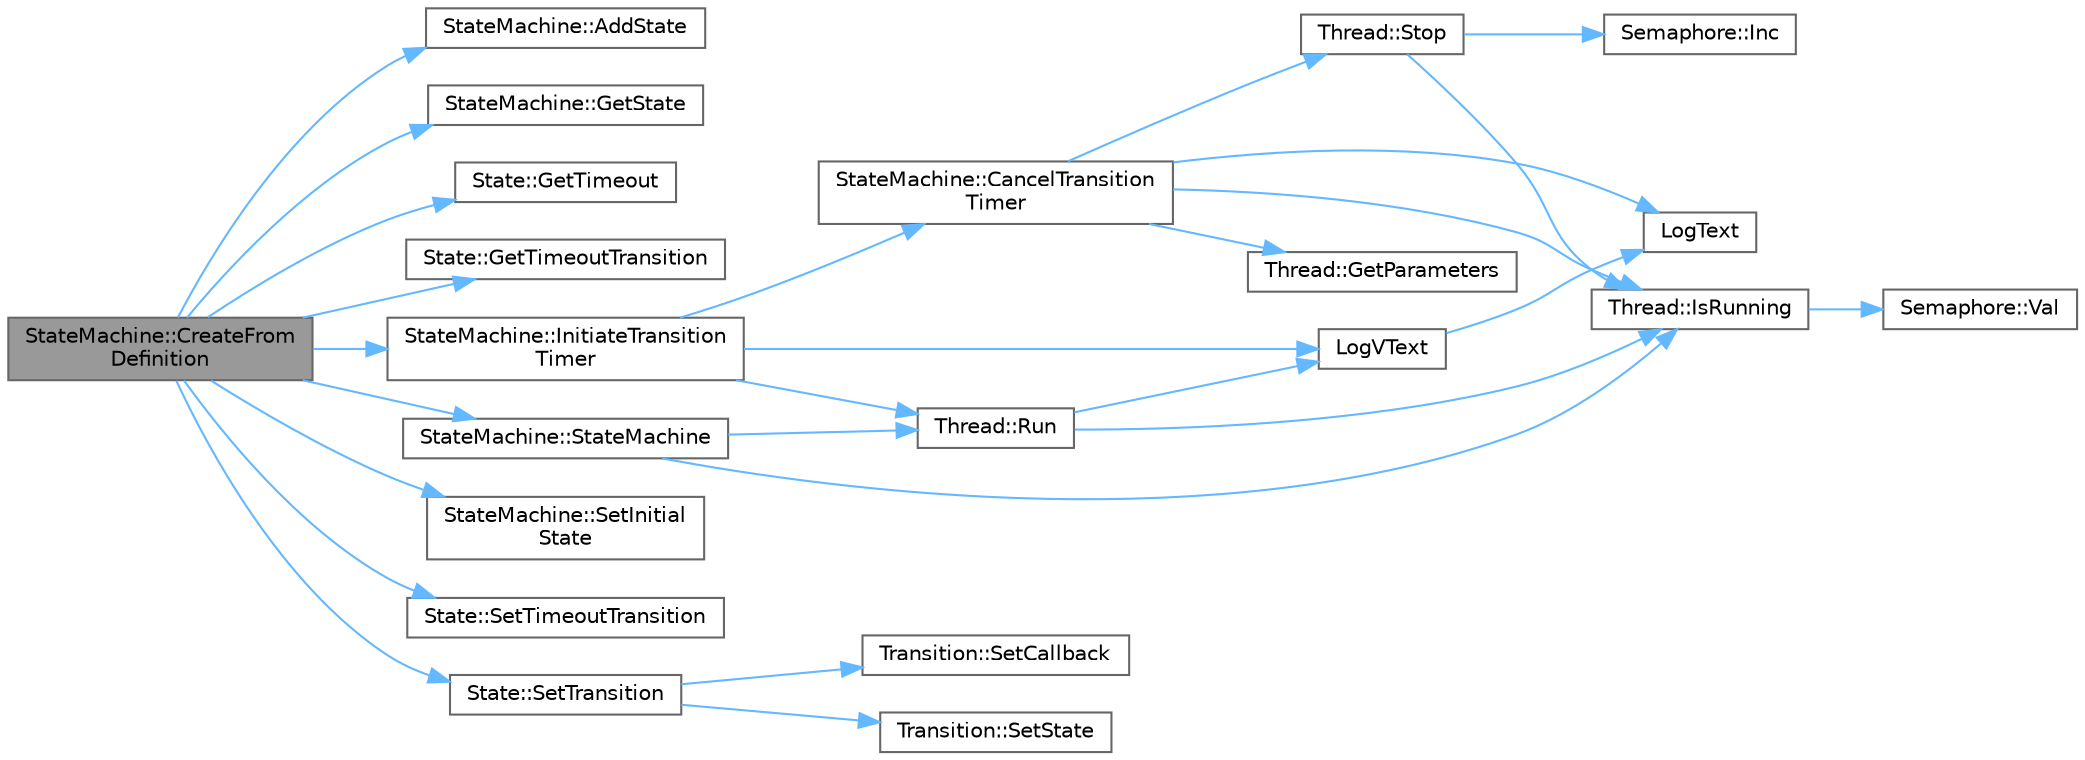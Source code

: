 digraph "StateMachine::CreateFromDefinition"
{
 // LATEX_PDF_SIZE
  bgcolor="transparent";
  edge [fontname=Helvetica,fontsize=10,labelfontname=Helvetica,labelfontsize=10];
  node [fontname=Helvetica,fontsize=10,shape=box,height=0.2,width=0.4];
  rankdir="LR";
  Node1 [id="Node000001",label="StateMachine::CreateFrom\lDefinition",height=0.2,width=0.4,color="gray40", fillcolor="grey60", style="filled", fontcolor="black",tooltip="This factory method creates a state machine from the given definition."];
  Node1 -> Node2 [id="edge1_Node000001_Node000002",color="steelblue1",style="solid",tooltip=" "];
  Node2 [id="Node000002",label="StateMachine::AddState",height=0.2,width=0.4,color="grey40", fillcolor="white", style="filled",URL="$class_state_machine.html#a78531f4d2f3b7dd82f430d82c58a9b8c",tooltip="Adds a new state to this state machine."];
  Node1 -> Node3 [id="edge2_Node000001_Node000003",color="steelblue1",style="solid",tooltip=" "];
  Node3 [id="Node000003",label="StateMachine::GetState",height=0.2,width=0.4,color="grey40", fillcolor="white", style="filled",URL="$class_state_machine.html#aee6d41146c32f48ffd34f4f1955bbde8",tooltip=" "];
  Node1 -> Node4 [id="edge3_Node000001_Node000004",color="steelblue1",style="solid",tooltip=" "];
  Node4 [id="Node000004",label="State::GetTimeout",height=0.2,width=0.4,color="grey40", fillcolor="white", style="filled",URL="$class_state.html#a2fe4133d85e5f797e58405e7c91d9b06",tooltip=" "];
  Node1 -> Node5 [id="edge4_Node000001_Node000005",color="steelblue1",style="solid",tooltip=" "];
  Node5 [id="Node000005",label="State::GetTimeoutTransition",height=0.2,width=0.4,color="grey40", fillcolor="white", style="filled",URL="$class_state.html#a4ad71eb6f2a39a86129e459b204761fc",tooltip=" "];
  Node1 -> Node6 [id="edge5_Node000001_Node000006",color="steelblue1",style="solid",tooltip=" "];
  Node6 [id="Node000006",label="StateMachine::InitiateTransition\lTimer",height=0.2,width=0.4,color="grey40", fillcolor="white", style="filled",URL="$class_state_machine.html#aa96ba26b9aff8774aacb302af3dd7fe8",tooltip="Clears the current transition timer (timeout) if any, then sets a new transition timer to the the giv..."];
  Node6 -> Node7 [id="edge6_Node000006_Node000007",color="steelblue1",style="solid",tooltip=" "];
  Node7 [id="Node000007",label="StateMachine::CancelTransition\lTimer",height=0.2,width=0.4,color="grey40", fillcolor="white", style="filled",URL="$class_state_machine.html#a0fb3b2d1e0daeeacac4edee9d85d033d",tooltip=" "];
  Node7 -> Node8 [id="edge7_Node000007_Node000008",color="steelblue1",style="solid",tooltip=" "];
  Node8 [id="Node000008",label="Thread::GetParameters",height=0.2,width=0.4,color="grey40", fillcolor="white", style="filled",URL="$class_thread.html#a6c269cc5d13872caac87f7b5292f7e63",tooltip=" "];
  Node7 -> Node9 [id="edge8_Node000007_Node000009",color="steelblue1",style="solid",tooltip=" "];
  Node9 [id="Node000009",label="Thread::IsRunning",height=0.2,width=0.4,color="grey40", fillcolor="white", style="filled",URL="$class_thread.html#a5c52914aa095e6244a1d3b5bf7d97965",tooltip=" "];
  Node9 -> Node10 [id="edge9_Node000009_Node000010",color="steelblue1",style="solid",tooltip=" "];
  Node10 [id="Node000010",label="Semaphore::Val",height=0.2,width=0.4,color="grey40", fillcolor="white", style="filled",URL="$class_semaphore.html#a7fd7443fbd208c348251e966a2b60221",tooltip=" "];
  Node7 -> Node11 [id="edge10_Node000007_Node000011",color="steelblue1",style="solid",tooltip=" "];
  Node11 [id="Node000011",label="LogText",height=0.2,width=0.4,color="grey40", fillcolor="white", style="filled",URL="$log2reporter_8c.html#adc647e2de83a0fbf4741a13e7a08d2b4",tooltip=" "];
  Node7 -> Node12 [id="edge11_Node000007_Node000012",color="steelblue1",style="solid",tooltip=" "];
  Node12 [id="Node000012",label="Thread::Stop",height=0.2,width=0.4,color="grey40", fillcolor="white", style="filled",URL="$class_thread.html#a5994590ea53d7b36ca9fc2bffedb8941",tooltip=" "];
  Node12 -> Node13 [id="edge12_Node000012_Node000013",color="steelblue1",style="solid",tooltip=" "];
  Node13 [id="Node000013",label="Semaphore::Inc",height=0.2,width=0.4,color="grey40", fillcolor="white", style="filled",URL="$class_semaphore.html#a0056087969f6a71f9f755698c8c2589f",tooltip=" "];
  Node12 -> Node9 [id="edge13_Node000012_Node000009",color="steelblue1",style="solid",tooltip=" "];
  Node6 -> Node14 [id="edge14_Node000006_Node000014",color="steelblue1",style="solid",tooltip=" "];
  Node14 [id="Node000014",label="LogVText",height=0.2,width=0.4,color="grey40", fillcolor="white", style="filled",URL="$log2reporter_8c.html#a5e1aa3e4ebff4a98212651cae466756e",tooltip=" "];
  Node14 -> Node11 [id="edge15_Node000014_Node000011",color="steelblue1",style="solid",tooltip=" "];
  Node6 -> Node15 [id="edge16_Node000006_Node000015",color="steelblue1",style="solid",tooltip=" "];
  Node15 [id="Node000015",label="Thread::Run",height=0.2,width=0.4,color="grey40", fillcolor="white", style="filled",URL="$class_thread.html#aa749371ba8362eaeea768f7d395b3dae",tooltip=" "];
  Node15 -> Node9 [id="edge17_Node000015_Node000009",color="steelblue1",style="solid",tooltip=" "];
  Node15 -> Node14 [id="edge18_Node000015_Node000014",color="steelblue1",style="solid",tooltip=" "];
  Node1 -> Node16 [id="edge19_Node000001_Node000016",color="steelblue1",style="solid",tooltip=" "];
  Node16 [id="Node000016",label="StateMachine::SetInitial\lState",height=0.2,width=0.4,color="grey40", fillcolor="white", style="filled",URL="$class_state_machine.html#ad6160b36bf79f050a9e653f80d45e3ba",tooltip="Sets this' state machine initial state. MUST be called prior to injecting transitions on the state ma..."];
  Node1 -> Node17 [id="edge20_Node000001_Node000017",color="steelblue1",style="solid",tooltip=" "];
  Node17 [id="Node000017",label="State::SetTimeoutTransition",height=0.2,width=0.4,color="grey40", fillcolor="white", style="filled",URL="$class_state.html#a0106fcfa02319f93fc06afc9552f70c0",tooltip=" "];
  Node1 -> Node18 [id="edge21_Node000001_Node000018",color="steelblue1",style="solid",tooltip=" "];
  Node18 [id="Node000018",label="State::SetTransition",height=0.2,width=0.4,color="grey40", fillcolor="white", style="filled",URL="$class_state.html#a6f844a37ab79228ef76118708fe9884b",tooltip="Creates a new or modifies an existing transition."];
  Node18 -> Node19 [id="edge22_Node000018_Node000019",color="steelblue1",style="solid",tooltip=" "];
  Node19 [id="Node000019",label="Transition::SetCallback",height=0.2,width=0.4,color="grey40", fillcolor="white", style="filled",URL="$class_transition.html#a2c3cf207d78732bb24c6b7d62d956c32",tooltip=" "];
  Node18 -> Node20 [id="edge23_Node000018_Node000020",color="steelblue1",style="solid",tooltip=" "];
  Node20 [id="Node000020",label="Transition::SetState",height=0.2,width=0.4,color="grey40", fillcolor="white", style="filled",URL="$class_transition.html#a30888343d2140066d7b1c24639f927d0",tooltip=" "];
  Node1 -> Node21 [id="edge24_Node000001_Node000021",color="steelblue1",style="solid",tooltip=" "];
  Node21 [id="Node000021",label="StateMachine::StateMachine",height=0.2,width=0.4,color="grey40", fillcolor="white", style="filled",URL="$class_state_machine.html#a886e61db4c098668d64f65a1eade3b4a",tooltip="StateMachine constructor, WARNING: does not set the initial state."];
  Node21 -> Node9 [id="edge25_Node000021_Node000009",color="steelblue1",style="solid",tooltip=" "];
  Node21 -> Node15 [id="edge26_Node000021_Node000015",color="steelblue1",style="solid",tooltip=" "];
}
